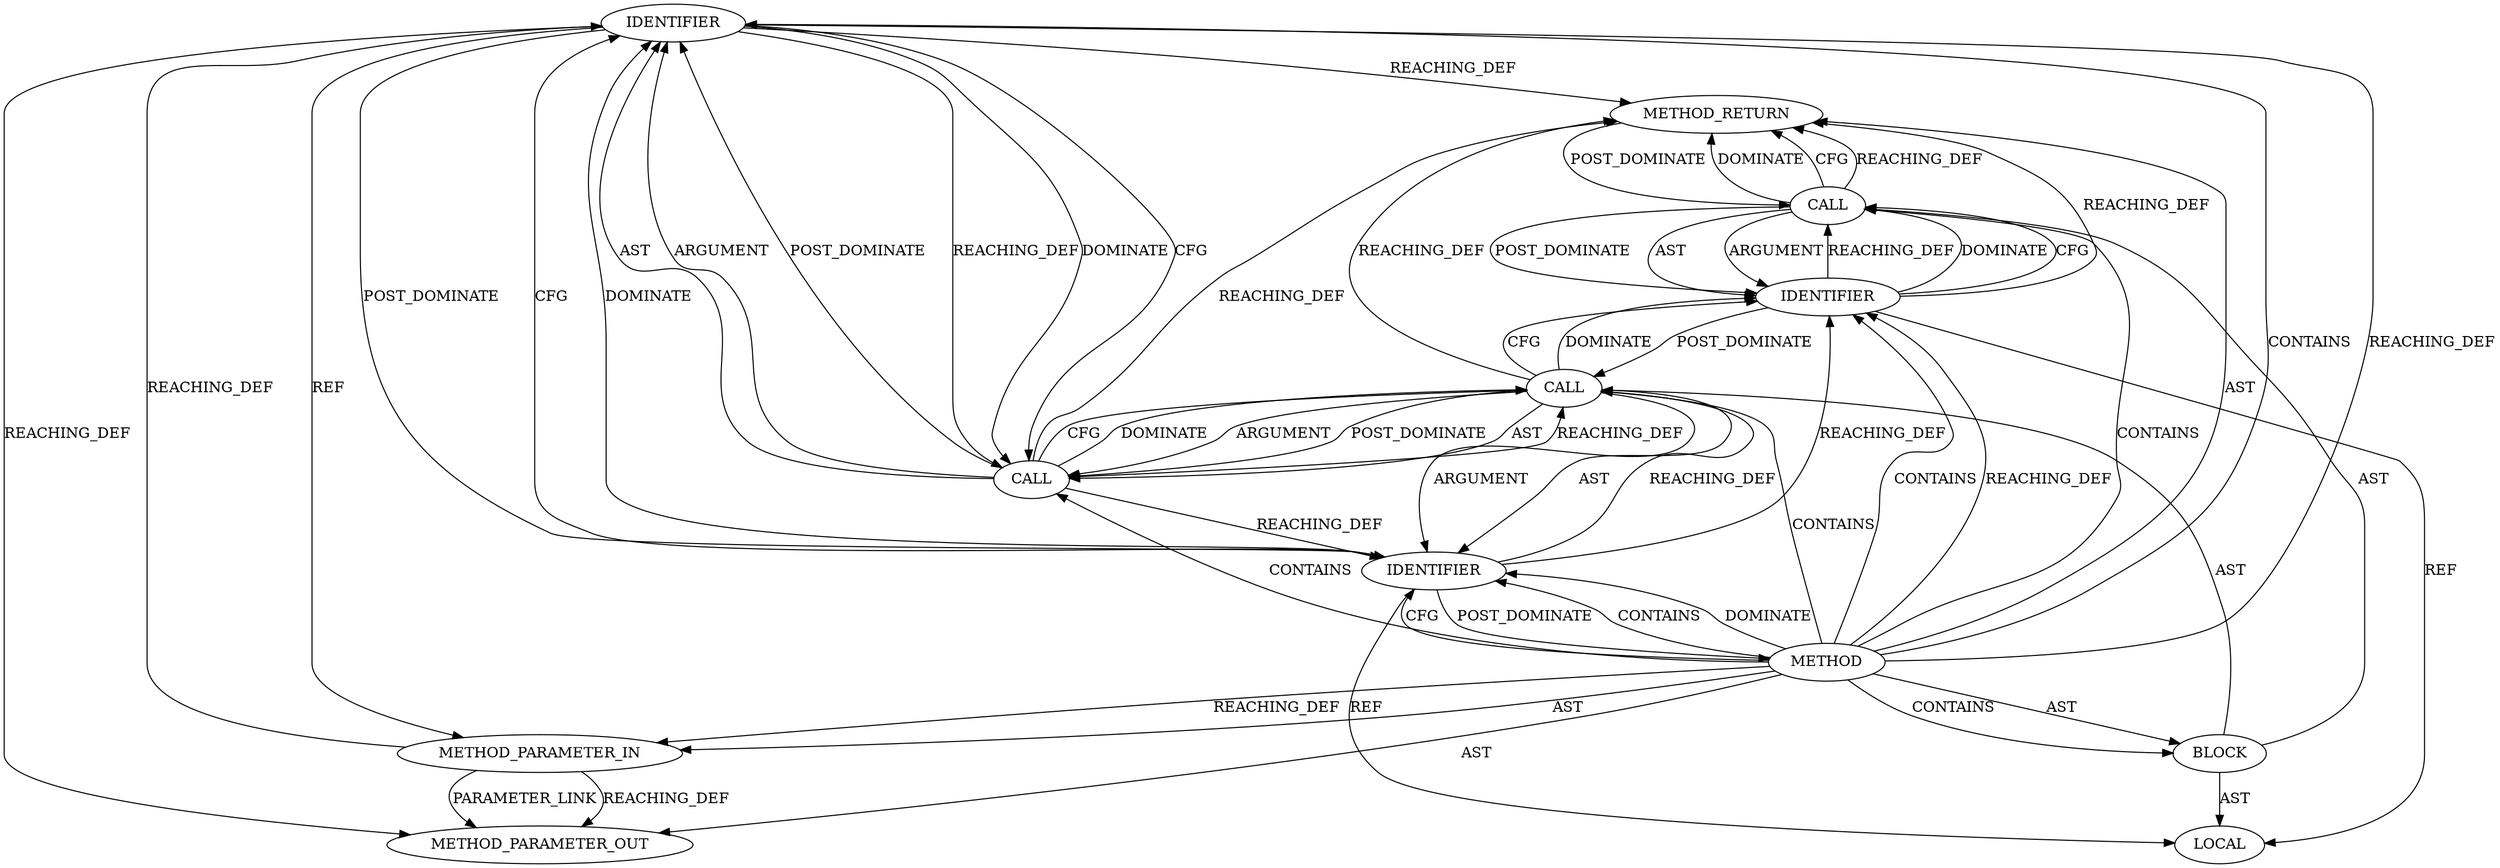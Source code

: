 digraph {
  17663 [label=IDENTIFIER ORDER=1 ARGUMENT_INDEX=1 CODE="tls_ctx" COLUMN_NUMBER=48 LINE_NUMBER=2494 TYPE_FULL_NAME="tls_context*" NAME="tls_ctx"]
  17657 [label=METHOD_PARAMETER_IN ORDER=1 CODE="struct tls_context *tls_ctx" IS_VARIADIC=false COLUMN_NUMBER=25 LINE_NUMBER=2492 TYPE_FULL_NAME="tls_context*" EVALUATION_STRATEGY="BY_VALUE" INDEX=1 NAME="tls_ctx"]
  17656 [label=METHOD COLUMN_NUMBER=1 LINE_NUMBER=2492 COLUMN_NUMBER_END=1 IS_EXTERNAL=false SIGNATURE="void tls_sw_free_ctx_tx (tls_context*)" NAME="tls_sw_free_ctx_tx" AST_PARENT_TYPE="TYPE_DECL" AST_PARENT_FULL_NAME="tls_sw.c:<global>" ORDER=55 CODE="void tls_sw_free_ctx_tx(struct tls_context *tls_ctx)
{
	struct tls_sw_context_tx *ctx = tls_sw_ctx_tx(tls_ctx);

	kfree(ctx);
}" FULL_NAME="tls_sw_free_ctx_tx" LINE_NUMBER_END=2497 FILENAME="tls_sw.c"]
  17659 [label=LOCAL ORDER=1 CODE="struct tls_sw_context_tx* ctx" COLUMN_NUMBER=27 LINE_NUMBER=2494 TYPE_FULL_NAME="tls_sw_context_tx*" NAME="ctx"]
  17664 [label=CALL ORDER=3 ARGUMENT_INDEX=-1 CODE="kfree(ctx)" COLUMN_NUMBER=2 METHOD_FULL_NAME="kfree" LINE_NUMBER=2496 TYPE_FULL_NAME="<empty>" DISPATCH_TYPE="STATIC_DISPATCH" SIGNATURE="" NAME="kfree"]
  17666 [label=METHOD_RETURN ORDER=3 CODE="RET" COLUMN_NUMBER=1 LINE_NUMBER=2492 TYPE_FULL_NAME="void" EVALUATION_STRATEGY="BY_VALUE"]
  17661 [label=IDENTIFIER ORDER=1 ARGUMENT_INDEX=1 CODE="ctx" COLUMN_NUMBER=28 LINE_NUMBER=2494 TYPE_FULL_NAME="tls_sw_context_tx*" NAME="ctx"]
  17662 [label=CALL ORDER=2 ARGUMENT_INDEX=2 CODE="tls_sw_ctx_tx(tls_ctx)" COLUMN_NUMBER=34 METHOD_FULL_NAME="tls_sw_ctx_tx" LINE_NUMBER=2494 TYPE_FULL_NAME="<empty>" DISPATCH_TYPE="STATIC_DISPATCH" SIGNATURE="" NAME="tls_sw_ctx_tx"]
  21702 [label=METHOD_PARAMETER_OUT ORDER=1 CODE="struct tls_context *tls_ctx" IS_VARIADIC=false COLUMN_NUMBER=25 LINE_NUMBER=2492 TYPE_FULL_NAME="tls_context*" EVALUATION_STRATEGY="BY_VALUE" INDEX=1 NAME="tls_ctx"]
  17665 [label=IDENTIFIER ORDER=1 ARGUMENT_INDEX=1 CODE="ctx" COLUMN_NUMBER=8 LINE_NUMBER=2496 TYPE_FULL_NAME="tls_sw_context_tx*" NAME="ctx"]
  17660 [label=CALL ORDER=2 ARGUMENT_INDEX=-1 CODE="*ctx = tls_sw_ctx_tx(tls_ctx)" COLUMN_NUMBER=27 METHOD_FULL_NAME="<operator>.assignment" LINE_NUMBER=2494 TYPE_FULL_NAME="<empty>" DISPATCH_TYPE="STATIC_DISPATCH" SIGNATURE="" NAME="<operator>.assignment"]
  17658 [label=BLOCK ORDER=2 ARGUMENT_INDEX=-1 CODE="{
	struct tls_sw_context_tx *ctx = tls_sw_ctx_tx(tls_ctx);

	kfree(ctx);
}" COLUMN_NUMBER=1 LINE_NUMBER=2493 TYPE_FULL_NAME="void"]
  17664 -> 17666 [label=DOMINATE ]
  17661 -> 17663 [label=CFG ]
  17662 -> 17660 [label=REACHING_DEF VARIABLE="tls_sw_ctx_tx(tls_ctx)"]
  17662 -> 17660 [label=CFG ]
  17664 -> 17666 [label=CFG ]
  17662 -> 17661 [label=REACHING_DEF VARIABLE="tls_sw_ctx_tx(tls_ctx)"]
  17657 -> 17663 [label=REACHING_DEF VARIABLE="tls_ctx"]
  17661 -> 17656 [label=POST_DOMINATE ]
  17660 -> 17666 [label=REACHING_DEF VARIABLE="*ctx = tls_sw_ctx_tx(tls_ctx)"]
  17656 -> 17663 [label=REACHING_DEF VARIABLE=""]
  17665 -> 17666 [label=REACHING_DEF VARIABLE="ctx"]
  17663 -> 21702 [label=REACHING_DEF VARIABLE="tls_ctx"]
  17656 -> 17664 [label=CONTAINS ]
  17665 -> 17659 [label=REF ]
  17661 -> 17660 [label=REACHING_DEF VARIABLE="ctx"]
  17656 -> 17666 [label=AST ]
  17660 -> 17665 [label=CFG ]
  17656 -> 17657 [label=AST ]
  17663 -> 17666 [label=REACHING_DEF VARIABLE="tls_ctx"]
  17656 -> 17665 [label=CONTAINS ]
  17660 -> 17665 [label=DOMINATE ]
  17661 -> 17665 [label=REACHING_DEF VARIABLE="ctx"]
  17656 -> 21702 [label=AST ]
  17660 -> 17662 [label=ARGUMENT ]
  17663 -> 17661 [label=POST_DOMINATE ]
  17663 -> 17662 [label=REACHING_DEF VARIABLE="tls_ctx"]
  17664 -> 17666 [label=REACHING_DEF VARIABLE="kfree(ctx)"]
  17660 -> 17661 [label=AST ]
  17658 -> 17664 [label=AST ]
  17664 -> 17665 [label=POST_DOMINATE ]
  17665 -> 17664 [label=REACHING_DEF VARIABLE="ctx"]
  17661 -> 17663 [label=DOMINATE ]
  17656 -> 17658 [label=AST ]
  17657 -> 21702 [label=REACHING_DEF VARIABLE="tls_ctx"]
  17658 -> 17660 [label=AST ]
  17664 -> 17665 [label=AST ]
  17665 -> 17660 [label=POST_DOMINATE ]
  17663 -> 17662 [label=DOMINATE ]
  17664 -> 17665 [label=ARGUMENT ]
  17662 -> 17663 [label=AST ]
  17662 -> 17663 [label=ARGUMENT ]
  17665 -> 17664 [label=DOMINATE ]
  17656 -> 17660 [label=CONTAINS ]
  17661 -> 17659 [label=REF ]
  17656 -> 17658 [label=CONTAINS ]
  17656 -> 17665 [label=REACHING_DEF VARIABLE=""]
  17666 -> 17664 [label=POST_DOMINATE ]
  17657 -> 21702 [label=PARAMETER_LINK ]
  17665 -> 17664 [label=CFG ]
  17660 -> 17662 [label=AST ]
  17658 -> 17659 [label=AST ]
  17656 -> 17661 [label=CONTAINS ]
  17656 -> 17661 [label=DOMINATE ]
  17656 -> 17663 [label=CONTAINS ]
  17656 -> 17661 [label=CFG ]
  17663 -> 17657 [label=REF ]
  17660 -> 17661 [label=ARGUMENT ]
  17656 -> 17662 [label=CONTAINS ]
  17662 -> 17660 [label=DOMINATE ]
  17663 -> 17662 [label=CFG ]
  17656 -> 17657 [label=REACHING_DEF VARIABLE=""]
  17662 -> 17666 [label=REACHING_DEF VARIABLE="tls_sw_ctx_tx(tls_ctx)"]
  17662 -> 17663 [label=POST_DOMINATE ]
  17660 -> 17662 [label=POST_DOMINATE ]
}
